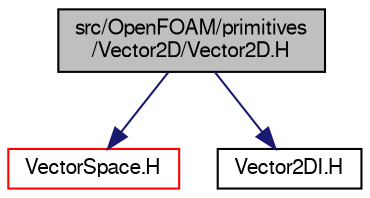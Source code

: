 digraph "src/OpenFOAM/primitives/Vector2D/Vector2D.H"
{
  bgcolor="transparent";
  edge [fontname="FreeSans",fontsize="10",labelfontname="FreeSans",labelfontsize="10"];
  node [fontname="FreeSans",fontsize="10",shape=record];
  Node0 [label="src/OpenFOAM/primitives\l/Vector2D/Vector2D.H",height=0.2,width=0.4,color="black", fillcolor="grey75", style="filled", fontcolor="black"];
  Node0 -> Node1 [color="midnightblue",fontsize="10",style="solid",fontname="FreeSans"];
  Node1 [label="VectorSpace.H",height=0.2,width=0.4,color="red",URL="$a12863.html"];
  Node0 -> Node42 [color="midnightblue",fontsize="10",style="solid",fontname="FreeSans"];
  Node42 [label="Vector2DI.H",height=0.2,width=0.4,color="black",URL="$a12854.html"];
}
